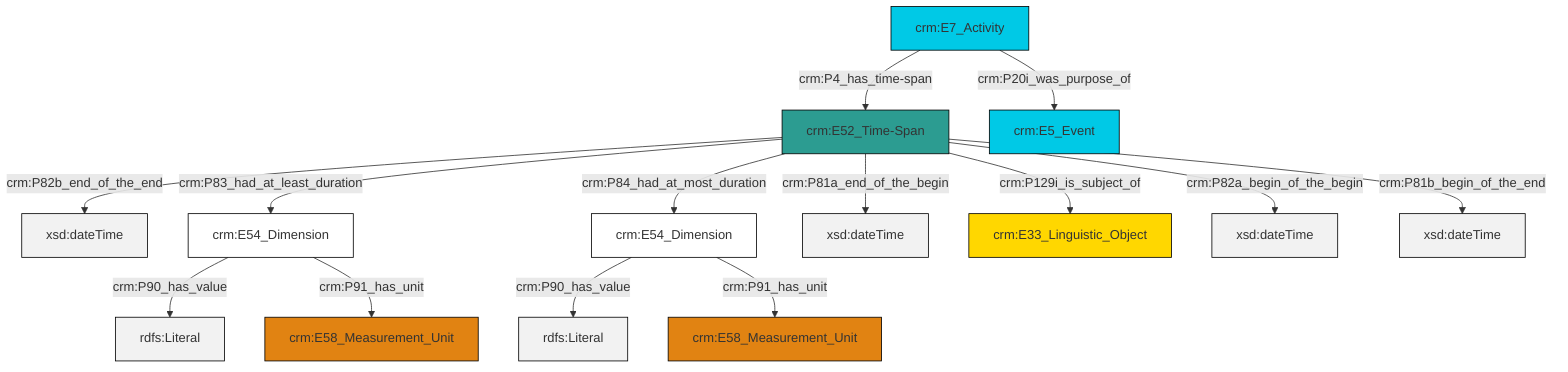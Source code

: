graph TD
classDef Literal fill:#f2f2f2,stroke:#000000;
classDef CRM_Entity fill:#FFFFFF,stroke:#000000;
classDef Temporal_Entity fill:#00C9E6, stroke:#000000;
classDef Type fill:#E18312, stroke:#000000;
classDef Time-Span fill:#2C9C91, stroke:#000000;
classDef Appellation fill:#FFEB7F, stroke:#000000;
classDef Place fill:#008836, stroke:#000000;
classDef Persistent_Item fill:#B266B2, stroke:#000000;
classDef Conceptual_Object fill:#FFD700, stroke:#000000;
classDef Physical_Thing fill:#D2B48C, stroke:#000000;
classDef Actor fill:#f58aad, stroke:#000000;
classDef PC_Classes fill:#4ce600, stroke:#000000;
classDef Multi fill:#cccccc,stroke:#000000;

2["crm:E52_Time-Span"]:::Time-Span -->|crm:P82b_end_of_the_end| 3[xsd:dateTime]:::Literal
4["crm:E54_Dimension"]:::CRM_Entity -->|crm:P90_has_value| 5[rdfs:Literal]:::Literal
2["crm:E52_Time-Span"]:::Time-Span -->|crm:P83_had_at_least_duration| 6["crm:E54_Dimension"]:::CRM_Entity
2["crm:E52_Time-Span"]:::Time-Span -->|crm:P81a_end_of_the_begin| 8[xsd:dateTime]:::Literal
11["crm:E7_Activity"]:::Temporal_Entity -->|crm:P4_has_time-span| 2["crm:E52_Time-Span"]:::Time-Span
11["crm:E7_Activity"]:::Temporal_Entity -->|crm:P20i_was_purpose_of| 13["crm:E5_Event"]:::Temporal_Entity
2["crm:E52_Time-Span"]:::Time-Span -->|crm:P84_had_at_most_duration| 4["crm:E54_Dimension"]:::CRM_Entity
2["crm:E52_Time-Span"]:::Time-Span -->|crm:P82a_begin_of_the_begin| 14[xsd:dateTime]:::Literal
4["crm:E54_Dimension"]:::CRM_Entity -->|crm:P91_has_unit| 15["crm:E58_Measurement_Unit"]:::Type
2["crm:E52_Time-Span"]:::Time-Span -->|crm:P129i_is_subject_of| 9["crm:E33_Linguistic_Object"]:::Conceptual_Object
6["crm:E54_Dimension"]:::CRM_Entity -->|crm:P90_has_value| 19[rdfs:Literal]:::Literal
6["crm:E54_Dimension"]:::CRM_Entity -->|crm:P91_has_unit| 0["crm:E58_Measurement_Unit"]:::Type
2["crm:E52_Time-Span"]:::Time-Span -->|crm:P81b_begin_of_the_end| 21[xsd:dateTime]:::Literal